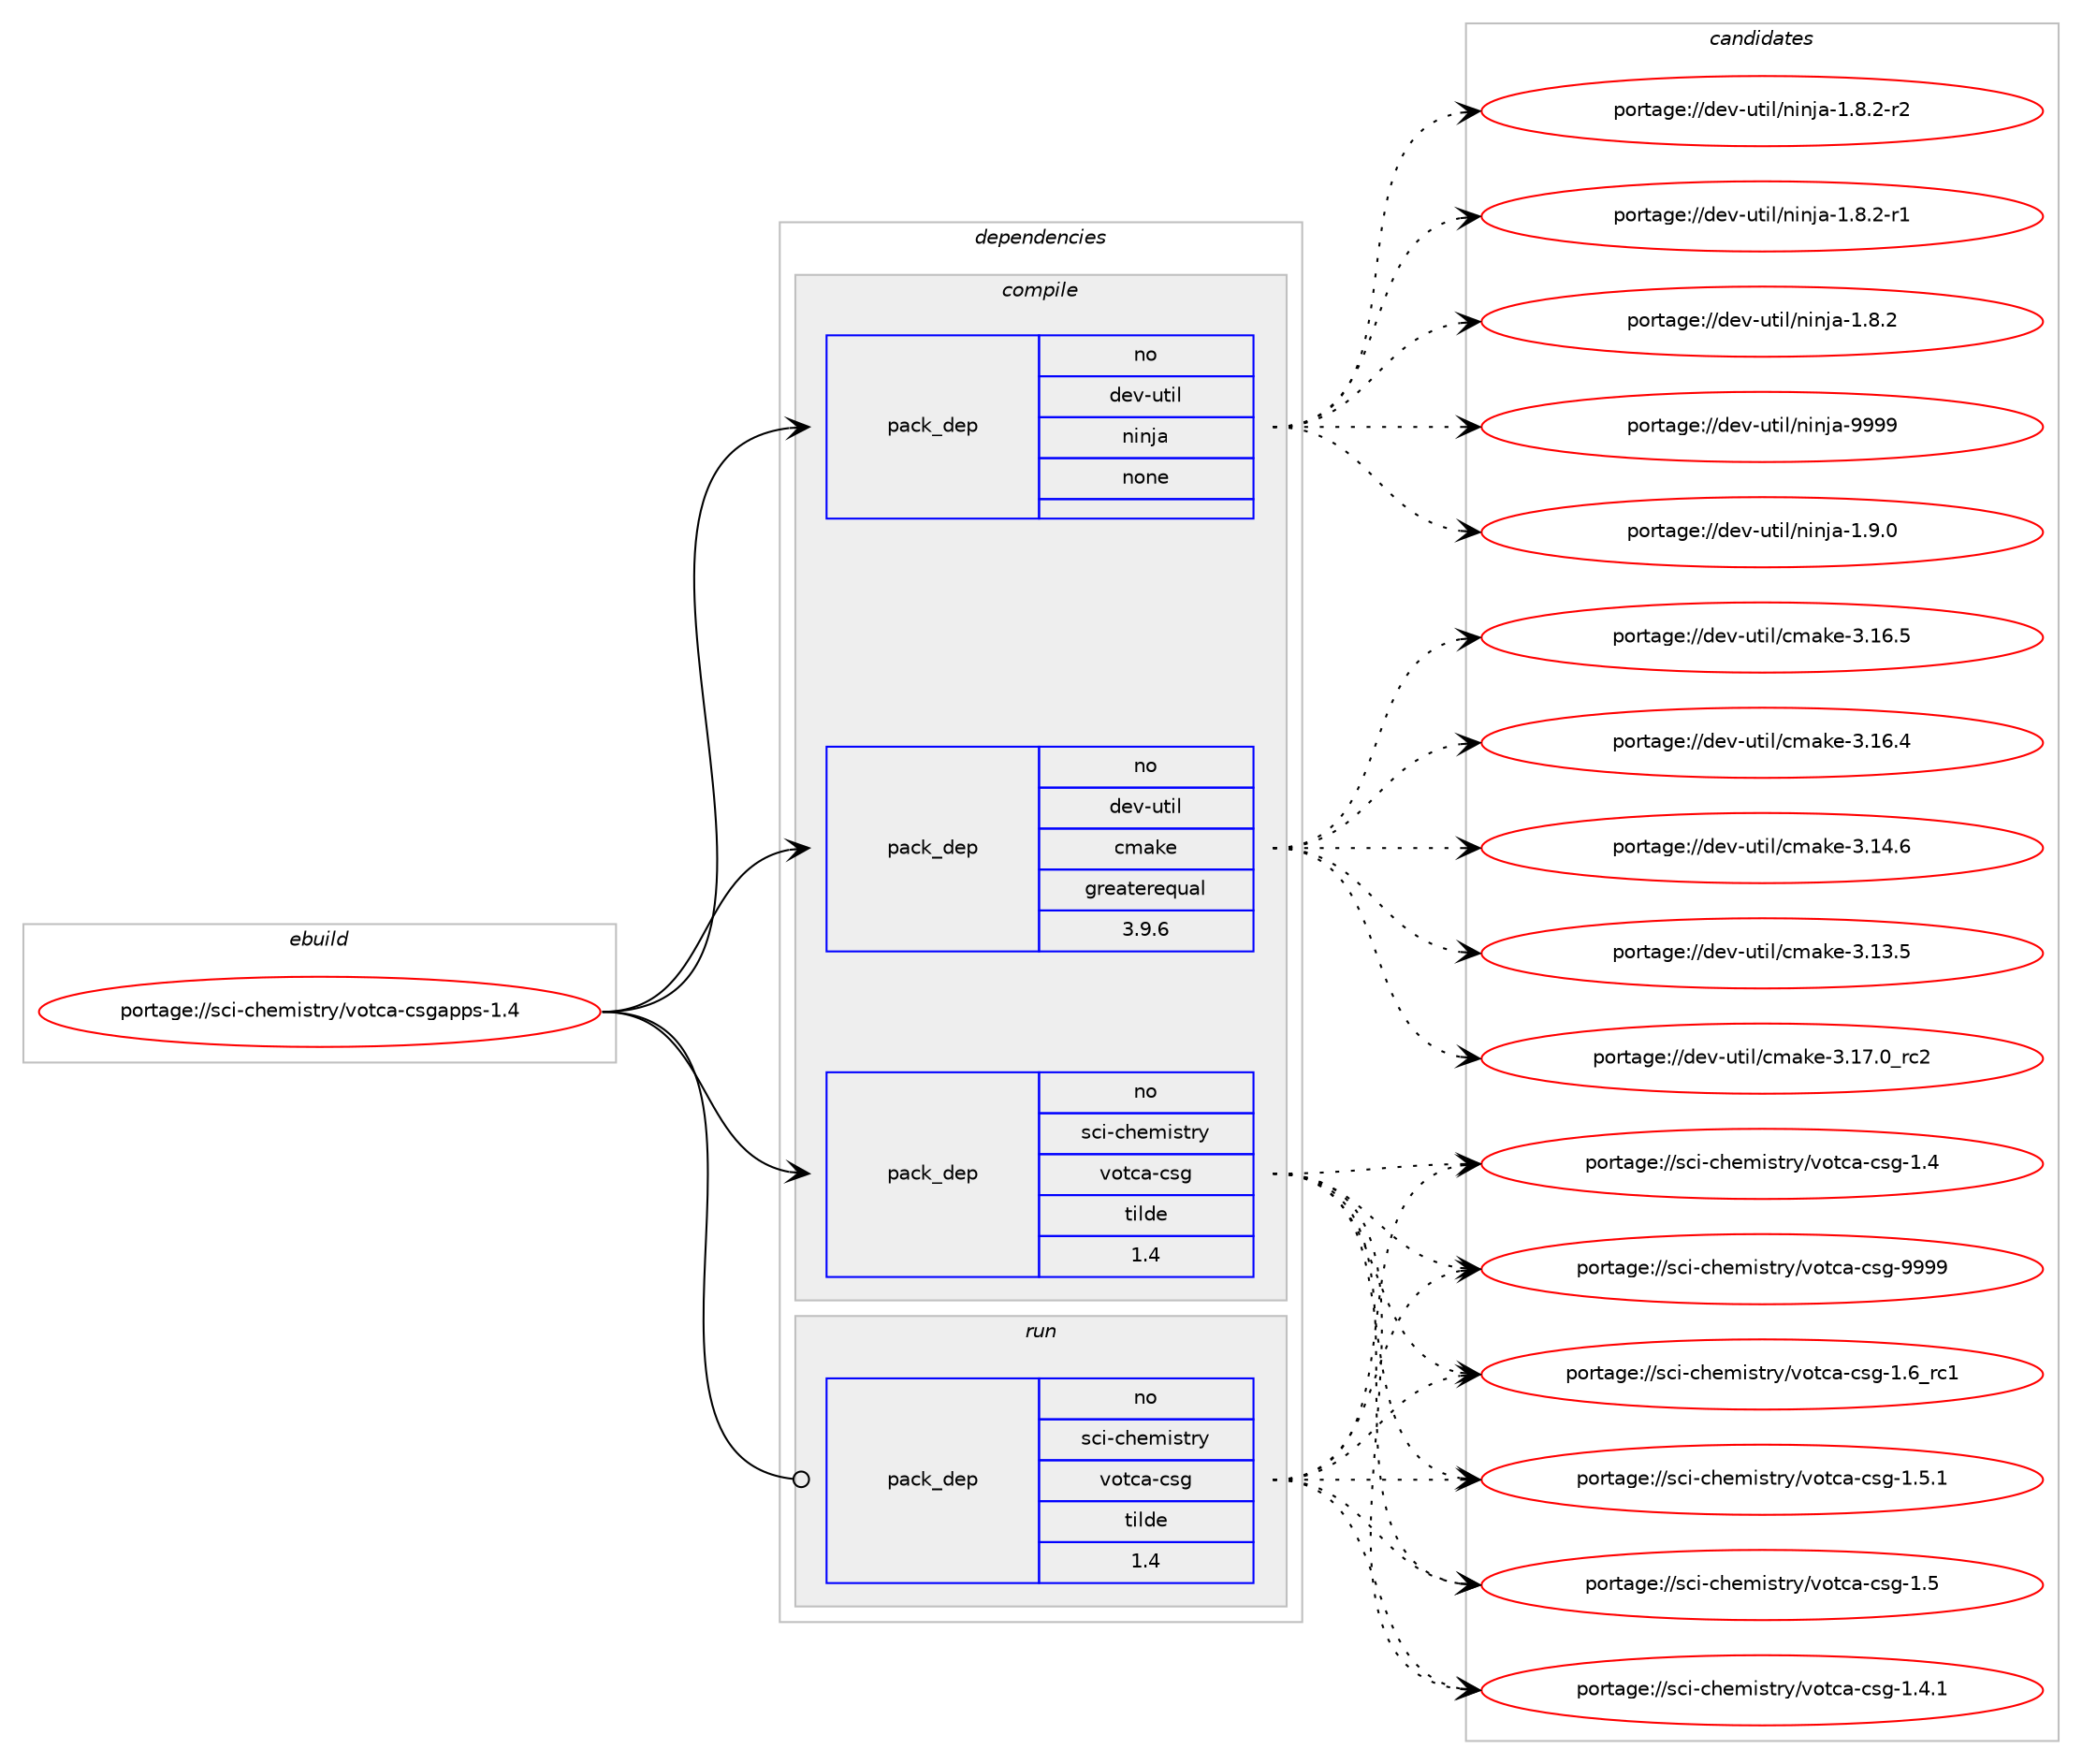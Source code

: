 digraph prolog {

# *************
# Graph options
# *************

newrank=true;
concentrate=true;
compound=true;
graph [rankdir=LR,fontname=Helvetica,fontsize=10,ranksep=1.5];#, ranksep=2.5, nodesep=0.2];
edge  [arrowhead=vee];
node  [fontname=Helvetica,fontsize=10];

# **********
# The ebuild
# **********

subgraph cluster_leftcol {
color=gray;
rank=same;
label=<<i>ebuild</i>>;
id [label="portage://sci-chemistry/votca-csgapps-1.4", color=red, width=4, href="../sci-chemistry/votca-csgapps-1.4.svg"];
}

# ****************
# The dependencies
# ****************

subgraph cluster_midcol {
color=gray;
label=<<i>dependencies</i>>;
subgraph cluster_compile {
fillcolor="#eeeeee";
style=filled;
label=<<i>compile</i>>;
subgraph pack34124 {
dependency42706 [label=<<TABLE BORDER="0" CELLBORDER="1" CELLSPACING="0" CELLPADDING="4" WIDTH="220"><TR><TD ROWSPAN="6" CELLPADDING="30">pack_dep</TD></TR><TR><TD WIDTH="110">no</TD></TR><TR><TD>dev-util</TD></TR><TR><TD>cmake</TD></TR><TR><TD>greaterequal</TD></TR><TR><TD>3.9.6</TD></TR></TABLE>>, shape=none, color=blue];
}
id:e -> dependency42706:w [weight=20,style="solid",arrowhead="vee"];
subgraph pack34125 {
dependency42707 [label=<<TABLE BORDER="0" CELLBORDER="1" CELLSPACING="0" CELLPADDING="4" WIDTH="220"><TR><TD ROWSPAN="6" CELLPADDING="30">pack_dep</TD></TR><TR><TD WIDTH="110">no</TD></TR><TR><TD>dev-util</TD></TR><TR><TD>ninja</TD></TR><TR><TD>none</TD></TR><TR><TD></TD></TR></TABLE>>, shape=none, color=blue];
}
id:e -> dependency42707:w [weight=20,style="solid",arrowhead="vee"];
subgraph pack34126 {
dependency42708 [label=<<TABLE BORDER="0" CELLBORDER="1" CELLSPACING="0" CELLPADDING="4" WIDTH="220"><TR><TD ROWSPAN="6" CELLPADDING="30">pack_dep</TD></TR><TR><TD WIDTH="110">no</TD></TR><TR><TD>sci-chemistry</TD></TR><TR><TD>votca-csg</TD></TR><TR><TD>tilde</TD></TR><TR><TD>1.4</TD></TR></TABLE>>, shape=none, color=blue];
}
id:e -> dependency42708:w [weight=20,style="solid",arrowhead="vee"];
}
subgraph cluster_compileandrun {
fillcolor="#eeeeee";
style=filled;
label=<<i>compile and run</i>>;
}
subgraph cluster_run {
fillcolor="#eeeeee";
style=filled;
label=<<i>run</i>>;
subgraph pack34127 {
dependency42709 [label=<<TABLE BORDER="0" CELLBORDER="1" CELLSPACING="0" CELLPADDING="4" WIDTH="220"><TR><TD ROWSPAN="6" CELLPADDING="30">pack_dep</TD></TR><TR><TD WIDTH="110">no</TD></TR><TR><TD>sci-chemistry</TD></TR><TR><TD>votca-csg</TD></TR><TR><TD>tilde</TD></TR><TR><TD>1.4</TD></TR></TABLE>>, shape=none, color=blue];
}
id:e -> dependency42709:w [weight=20,style="solid",arrowhead="odot"];
}
}

# **************
# The candidates
# **************

subgraph cluster_choices {
rank=same;
color=gray;
label=<<i>candidates</i>>;

subgraph choice34124 {
color=black;
nodesep=1;
choice1001011184511711610510847991099710710145514649554648951149950 [label="portage://dev-util/cmake-3.17.0_rc2", color=red, width=4,href="../dev-util/cmake-3.17.0_rc2.svg"];
choice1001011184511711610510847991099710710145514649544653 [label="portage://dev-util/cmake-3.16.5", color=red, width=4,href="../dev-util/cmake-3.16.5.svg"];
choice1001011184511711610510847991099710710145514649544652 [label="portage://dev-util/cmake-3.16.4", color=red, width=4,href="../dev-util/cmake-3.16.4.svg"];
choice1001011184511711610510847991099710710145514649524654 [label="portage://dev-util/cmake-3.14.6", color=red, width=4,href="../dev-util/cmake-3.14.6.svg"];
choice1001011184511711610510847991099710710145514649514653 [label="portage://dev-util/cmake-3.13.5", color=red, width=4,href="../dev-util/cmake-3.13.5.svg"];
dependency42706:e -> choice1001011184511711610510847991099710710145514649554648951149950:w [style=dotted,weight="100"];
dependency42706:e -> choice1001011184511711610510847991099710710145514649544653:w [style=dotted,weight="100"];
dependency42706:e -> choice1001011184511711610510847991099710710145514649544652:w [style=dotted,weight="100"];
dependency42706:e -> choice1001011184511711610510847991099710710145514649524654:w [style=dotted,weight="100"];
dependency42706:e -> choice1001011184511711610510847991099710710145514649514653:w [style=dotted,weight="100"];
}
subgraph choice34125 {
color=black;
nodesep=1;
choice1001011184511711610510847110105110106974557575757 [label="portage://dev-util/ninja-9999", color=red, width=4,href="../dev-util/ninja-9999.svg"];
choice100101118451171161051084711010511010697454946574648 [label="portage://dev-util/ninja-1.9.0", color=red, width=4,href="../dev-util/ninja-1.9.0.svg"];
choice1001011184511711610510847110105110106974549465646504511450 [label="portage://dev-util/ninja-1.8.2-r2", color=red, width=4,href="../dev-util/ninja-1.8.2-r2.svg"];
choice1001011184511711610510847110105110106974549465646504511449 [label="portage://dev-util/ninja-1.8.2-r1", color=red, width=4,href="../dev-util/ninja-1.8.2-r1.svg"];
choice100101118451171161051084711010511010697454946564650 [label="portage://dev-util/ninja-1.8.2", color=red, width=4,href="../dev-util/ninja-1.8.2.svg"];
dependency42707:e -> choice1001011184511711610510847110105110106974557575757:w [style=dotted,weight="100"];
dependency42707:e -> choice100101118451171161051084711010511010697454946574648:w [style=dotted,weight="100"];
dependency42707:e -> choice1001011184511711610510847110105110106974549465646504511450:w [style=dotted,weight="100"];
dependency42707:e -> choice1001011184511711610510847110105110106974549465646504511449:w [style=dotted,weight="100"];
dependency42707:e -> choice100101118451171161051084711010511010697454946564650:w [style=dotted,weight="100"];
}
subgraph choice34126 {
color=black;
nodesep=1;
choice11599105459910410110910511511611412147118111116999745991151034557575757 [label="portage://sci-chemistry/votca-csg-9999", color=red, width=4,href="../sci-chemistry/votca-csg-9999.svg"];
choice115991054599104101109105115116114121471181111169997459911510345494654951149949 [label="portage://sci-chemistry/votca-csg-1.6_rc1", color=red, width=4,href="../sci-chemistry/votca-csg-1.6_rc1.svg"];
choice1159910545991041011091051151161141214711811111699974599115103454946534649 [label="portage://sci-chemistry/votca-csg-1.5.1", color=red, width=4,href="../sci-chemistry/votca-csg-1.5.1.svg"];
choice115991054599104101109105115116114121471181111169997459911510345494653 [label="portage://sci-chemistry/votca-csg-1.5", color=red, width=4,href="../sci-chemistry/votca-csg-1.5.svg"];
choice1159910545991041011091051151161141214711811111699974599115103454946524649 [label="portage://sci-chemistry/votca-csg-1.4.1", color=red, width=4,href="../sci-chemistry/votca-csg-1.4.1.svg"];
choice115991054599104101109105115116114121471181111169997459911510345494652 [label="portage://sci-chemistry/votca-csg-1.4", color=red, width=4,href="../sci-chemistry/votca-csg-1.4.svg"];
dependency42708:e -> choice11599105459910410110910511511611412147118111116999745991151034557575757:w [style=dotted,weight="100"];
dependency42708:e -> choice115991054599104101109105115116114121471181111169997459911510345494654951149949:w [style=dotted,weight="100"];
dependency42708:e -> choice1159910545991041011091051151161141214711811111699974599115103454946534649:w [style=dotted,weight="100"];
dependency42708:e -> choice115991054599104101109105115116114121471181111169997459911510345494653:w [style=dotted,weight="100"];
dependency42708:e -> choice1159910545991041011091051151161141214711811111699974599115103454946524649:w [style=dotted,weight="100"];
dependency42708:e -> choice115991054599104101109105115116114121471181111169997459911510345494652:w [style=dotted,weight="100"];
}
subgraph choice34127 {
color=black;
nodesep=1;
choice11599105459910410110910511511611412147118111116999745991151034557575757 [label="portage://sci-chemistry/votca-csg-9999", color=red, width=4,href="../sci-chemistry/votca-csg-9999.svg"];
choice115991054599104101109105115116114121471181111169997459911510345494654951149949 [label="portage://sci-chemistry/votca-csg-1.6_rc1", color=red, width=4,href="../sci-chemistry/votca-csg-1.6_rc1.svg"];
choice1159910545991041011091051151161141214711811111699974599115103454946534649 [label="portage://sci-chemistry/votca-csg-1.5.1", color=red, width=4,href="../sci-chemistry/votca-csg-1.5.1.svg"];
choice115991054599104101109105115116114121471181111169997459911510345494653 [label="portage://sci-chemistry/votca-csg-1.5", color=red, width=4,href="../sci-chemistry/votca-csg-1.5.svg"];
choice1159910545991041011091051151161141214711811111699974599115103454946524649 [label="portage://sci-chemistry/votca-csg-1.4.1", color=red, width=4,href="../sci-chemistry/votca-csg-1.4.1.svg"];
choice115991054599104101109105115116114121471181111169997459911510345494652 [label="portage://sci-chemistry/votca-csg-1.4", color=red, width=4,href="../sci-chemistry/votca-csg-1.4.svg"];
dependency42709:e -> choice11599105459910410110910511511611412147118111116999745991151034557575757:w [style=dotted,weight="100"];
dependency42709:e -> choice115991054599104101109105115116114121471181111169997459911510345494654951149949:w [style=dotted,weight="100"];
dependency42709:e -> choice1159910545991041011091051151161141214711811111699974599115103454946534649:w [style=dotted,weight="100"];
dependency42709:e -> choice115991054599104101109105115116114121471181111169997459911510345494653:w [style=dotted,weight="100"];
dependency42709:e -> choice1159910545991041011091051151161141214711811111699974599115103454946524649:w [style=dotted,weight="100"];
dependency42709:e -> choice115991054599104101109105115116114121471181111169997459911510345494652:w [style=dotted,weight="100"];
}
}

}
